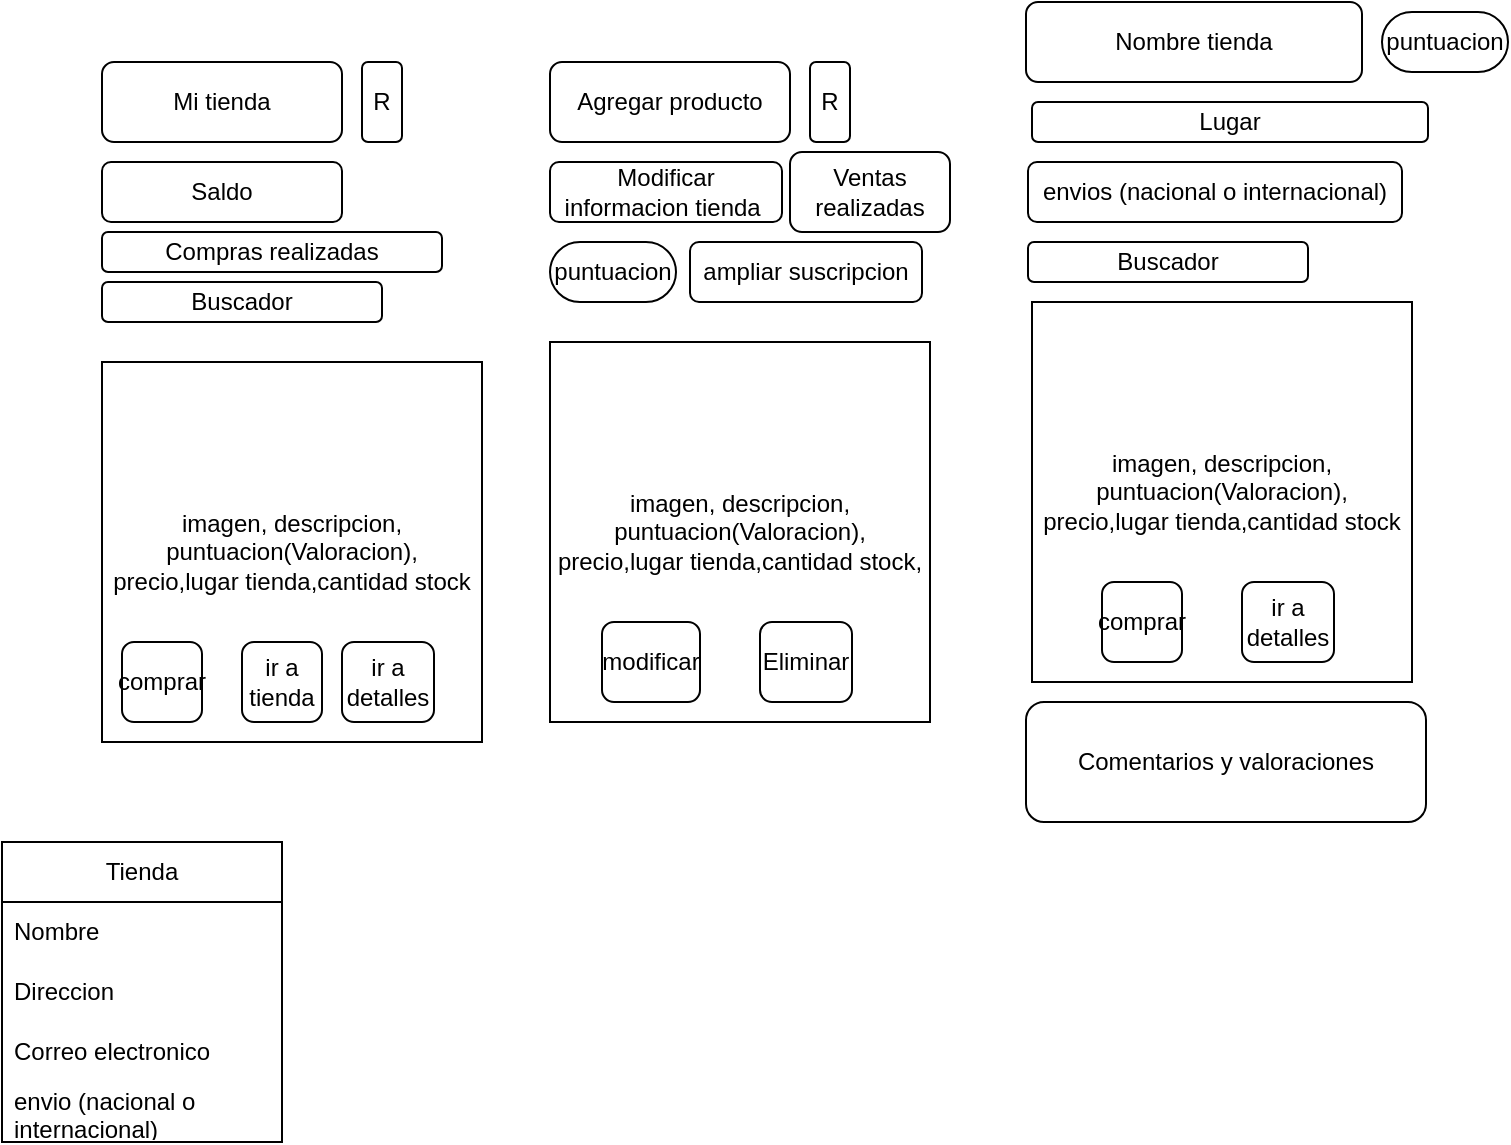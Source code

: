 <mxfile version="22.1.0" type="device">
  <diagram name="Page-1" id="E3meoqOBKnf8bo6GaaP5">
    <mxGraphModel dx="880" dy="468" grid="1" gridSize="10" guides="1" tooltips="1" connect="1" arrows="1" fold="1" page="1" pageScale="1" pageWidth="827" pageHeight="1169" math="0" shadow="0">
      <root>
        <mxCell id="0" />
        <mxCell id="1" parent="0" />
        <mxCell id="taITy6OA05tKMBnoF-UP-1" value="Mi tienda" style="rounded=1;whiteSpace=wrap;html=1;" parent="1" vertex="1">
          <mxGeometry x="100" y="80" width="120" height="40" as="geometry" />
        </mxCell>
        <mxCell id="taITy6OA05tKMBnoF-UP-2" value="Saldo" style="rounded=1;whiteSpace=wrap;html=1;" parent="1" vertex="1">
          <mxGeometry x="100" y="130" width="120" height="30" as="geometry" />
        </mxCell>
        <mxCell id="taITy6OA05tKMBnoF-UP-3" value="R" style="rounded=1;whiteSpace=wrap;html=1;" parent="1" vertex="1">
          <mxGeometry x="230" y="80" width="20" height="40" as="geometry" />
        </mxCell>
        <mxCell id="taITy6OA05tKMBnoF-UP-4" value="imagen, descripcion, puntuacion(Valoracion), precio,lugar tienda,cantidad stock" style="whiteSpace=wrap;html=1;aspect=fixed;" parent="1" vertex="1">
          <mxGeometry x="100" y="230" width="190" height="190" as="geometry" />
        </mxCell>
        <mxCell id="taITy6OA05tKMBnoF-UP-5" value="Agregar producto" style="rounded=1;whiteSpace=wrap;html=1;" parent="1" vertex="1">
          <mxGeometry x="324" y="80" width="120" height="40" as="geometry" />
        </mxCell>
        <mxCell id="taITy6OA05tKMBnoF-UP-7" value="R" style="rounded=1;whiteSpace=wrap;html=1;" parent="1" vertex="1">
          <mxGeometry x="454" y="80" width="20" height="40" as="geometry" />
        </mxCell>
        <mxCell id="taITy6OA05tKMBnoF-UP-9" value="Nombre tienda" style="rounded=1;whiteSpace=wrap;html=1;" parent="1" vertex="1">
          <mxGeometry x="562" y="50" width="168" height="40" as="geometry" />
        </mxCell>
        <mxCell id="LKYhIYLe8aZmdeoAkodZ-1" value="puntuacion" style="rounded=1;whiteSpace=wrap;html=1;arcSize=50;" vertex="1" parent="1">
          <mxGeometry x="740" y="55" width="63" height="30" as="geometry" />
        </mxCell>
        <mxCell id="LKYhIYLe8aZmdeoAkodZ-3" value="comprar" style="rounded=1;whiteSpace=wrap;html=1;" vertex="1" parent="1">
          <mxGeometry x="110" y="370" width="40" height="40" as="geometry" />
        </mxCell>
        <mxCell id="LKYhIYLe8aZmdeoAkodZ-4" value="ir a tienda" style="rounded=1;whiteSpace=wrap;html=1;" vertex="1" parent="1">
          <mxGeometry x="170" y="370" width="40" height="40" as="geometry" />
        </mxCell>
        <mxCell id="LKYhIYLe8aZmdeoAkodZ-5" value="ir a detalles" style="rounded=1;whiteSpace=wrap;html=1;" vertex="1" parent="1">
          <mxGeometry x="220" y="370" width="46" height="40" as="geometry" />
        </mxCell>
        <mxCell id="LKYhIYLe8aZmdeoAkodZ-6" value="Comentarios y valoraciones" style="rounded=1;whiteSpace=wrap;html=1;" vertex="1" parent="1">
          <mxGeometry x="562" y="400" width="200" height="60" as="geometry" />
        </mxCell>
        <mxCell id="LKYhIYLe8aZmdeoAkodZ-7" value="Buscador" style="rounded=1;whiteSpace=wrap;html=1;" vertex="1" parent="1">
          <mxGeometry x="100" y="190" width="140" height="20" as="geometry" />
        </mxCell>
        <mxCell id="LKYhIYLe8aZmdeoAkodZ-8" value="Lugar" style="rounded=1;whiteSpace=wrap;html=1;" vertex="1" parent="1">
          <mxGeometry x="565" y="100" width="198" height="20" as="geometry" />
        </mxCell>
        <mxCell id="LKYhIYLe8aZmdeoAkodZ-9" value="imagen, descripcion, puntuacion(Valoracion), precio,lugar tienda,cantidad stock" style="whiteSpace=wrap;html=1;aspect=fixed;" vertex="1" parent="1">
          <mxGeometry x="565" y="200" width="190" height="190" as="geometry" />
        </mxCell>
        <mxCell id="LKYhIYLe8aZmdeoAkodZ-10" value="comprar" style="rounded=1;whiteSpace=wrap;html=1;" vertex="1" parent="1">
          <mxGeometry x="600" y="340" width="40" height="40" as="geometry" />
        </mxCell>
        <mxCell id="LKYhIYLe8aZmdeoAkodZ-12" value="ir a detalles" style="rounded=1;whiteSpace=wrap;html=1;" vertex="1" parent="1">
          <mxGeometry x="670" y="340" width="46" height="40" as="geometry" />
        </mxCell>
        <mxCell id="LKYhIYLe8aZmdeoAkodZ-13" value="Buscador" style="rounded=1;whiteSpace=wrap;html=1;" vertex="1" parent="1">
          <mxGeometry x="563" y="170" width="140" height="20" as="geometry" />
        </mxCell>
        <mxCell id="LKYhIYLe8aZmdeoAkodZ-16" value="envios (nacional o internacional)" style="rounded=1;whiteSpace=wrap;html=1;" vertex="1" parent="1">
          <mxGeometry x="563" y="130" width="187" height="30" as="geometry" />
        </mxCell>
        <mxCell id="LKYhIYLe8aZmdeoAkodZ-18" value="imagen, descripcion, puntuacion(Valoracion), precio,lugar tienda,cantidad stock," style="whiteSpace=wrap;html=1;aspect=fixed;" vertex="1" parent="1">
          <mxGeometry x="324" y="220" width="190" height="190" as="geometry" />
        </mxCell>
        <mxCell id="LKYhIYLe8aZmdeoAkodZ-19" value="modificar" style="rounded=1;whiteSpace=wrap;html=1;" vertex="1" parent="1">
          <mxGeometry x="350" y="360" width="49" height="40" as="geometry" />
        </mxCell>
        <mxCell id="LKYhIYLe8aZmdeoAkodZ-20" value="Eliminar" style="rounded=1;whiteSpace=wrap;html=1;" vertex="1" parent="1">
          <mxGeometry x="429" y="360" width="46" height="40" as="geometry" />
        </mxCell>
        <mxCell id="LKYhIYLe8aZmdeoAkodZ-21" value="Modificar informacion tienda&amp;nbsp;" style="rounded=1;whiteSpace=wrap;html=1;" vertex="1" parent="1">
          <mxGeometry x="324" y="130" width="116" height="30" as="geometry" />
        </mxCell>
        <mxCell id="LKYhIYLe8aZmdeoAkodZ-27" value="Tienda" style="swimlane;fontStyle=0;childLayout=stackLayout;horizontal=1;startSize=30;horizontalStack=0;resizeParent=1;resizeParentMax=0;resizeLast=0;collapsible=1;marginBottom=0;whiteSpace=wrap;html=1;" vertex="1" parent="1">
          <mxGeometry x="50" y="470" width="140" height="150" as="geometry" />
        </mxCell>
        <mxCell id="LKYhIYLe8aZmdeoAkodZ-28" value="Nombre" style="text;strokeColor=none;fillColor=none;align=left;verticalAlign=middle;spacingLeft=4;spacingRight=4;overflow=hidden;points=[[0,0.5],[1,0.5]];portConstraint=eastwest;rotatable=0;whiteSpace=wrap;html=1;" vertex="1" parent="LKYhIYLe8aZmdeoAkodZ-27">
          <mxGeometry y="30" width="140" height="30" as="geometry" />
        </mxCell>
        <mxCell id="LKYhIYLe8aZmdeoAkodZ-29" value="Direccion" style="text;strokeColor=none;fillColor=none;align=left;verticalAlign=middle;spacingLeft=4;spacingRight=4;overflow=hidden;points=[[0,0.5],[1,0.5]];portConstraint=eastwest;rotatable=0;whiteSpace=wrap;html=1;" vertex="1" parent="LKYhIYLe8aZmdeoAkodZ-27">
          <mxGeometry y="60" width="140" height="30" as="geometry" />
        </mxCell>
        <mxCell id="LKYhIYLe8aZmdeoAkodZ-30" value="Correo electronico" style="text;strokeColor=none;fillColor=none;align=left;verticalAlign=middle;spacingLeft=4;spacingRight=4;overflow=hidden;points=[[0,0.5],[1,0.5]];portConstraint=eastwest;rotatable=0;whiteSpace=wrap;html=1;" vertex="1" parent="LKYhIYLe8aZmdeoAkodZ-27">
          <mxGeometry y="90" width="140" height="30" as="geometry" />
        </mxCell>
        <mxCell id="LKYhIYLe8aZmdeoAkodZ-31" value="envio (nacional o internacional)" style="text;strokeColor=none;fillColor=none;align=left;verticalAlign=middle;spacingLeft=4;spacingRight=4;overflow=hidden;points=[[0,0.5],[1,0.5]];portConstraint=eastwest;rotatable=0;whiteSpace=wrap;html=1;" vertex="1" parent="LKYhIYLe8aZmdeoAkodZ-27">
          <mxGeometry y="120" width="140" height="30" as="geometry" />
        </mxCell>
        <mxCell id="LKYhIYLe8aZmdeoAkodZ-35" value="puntuacion" style="rounded=1;whiteSpace=wrap;html=1;arcSize=50;" vertex="1" parent="1">
          <mxGeometry x="324" y="170" width="63" height="30" as="geometry" />
        </mxCell>
        <mxCell id="LKYhIYLe8aZmdeoAkodZ-37" value="ampliar suscripcion" style="rounded=1;whiteSpace=wrap;html=1;" vertex="1" parent="1">
          <mxGeometry x="394" y="170" width="116" height="30" as="geometry" />
        </mxCell>
        <mxCell id="LKYhIYLe8aZmdeoAkodZ-39" value="Ventas realizadas" style="rounded=1;whiteSpace=wrap;html=1;" vertex="1" parent="1">
          <mxGeometry x="444" y="125" width="80" height="40" as="geometry" />
        </mxCell>
        <mxCell id="LKYhIYLe8aZmdeoAkodZ-40" value="Compras realizadas" style="rounded=1;whiteSpace=wrap;html=1;" vertex="1" parent="1">
          <mxGeometry x="100" y="165" width="170" height="20" as="geometry" />
        </mxCell>
      </root>
    </mxGraphModel>
  </diagram>
</mxfile>
